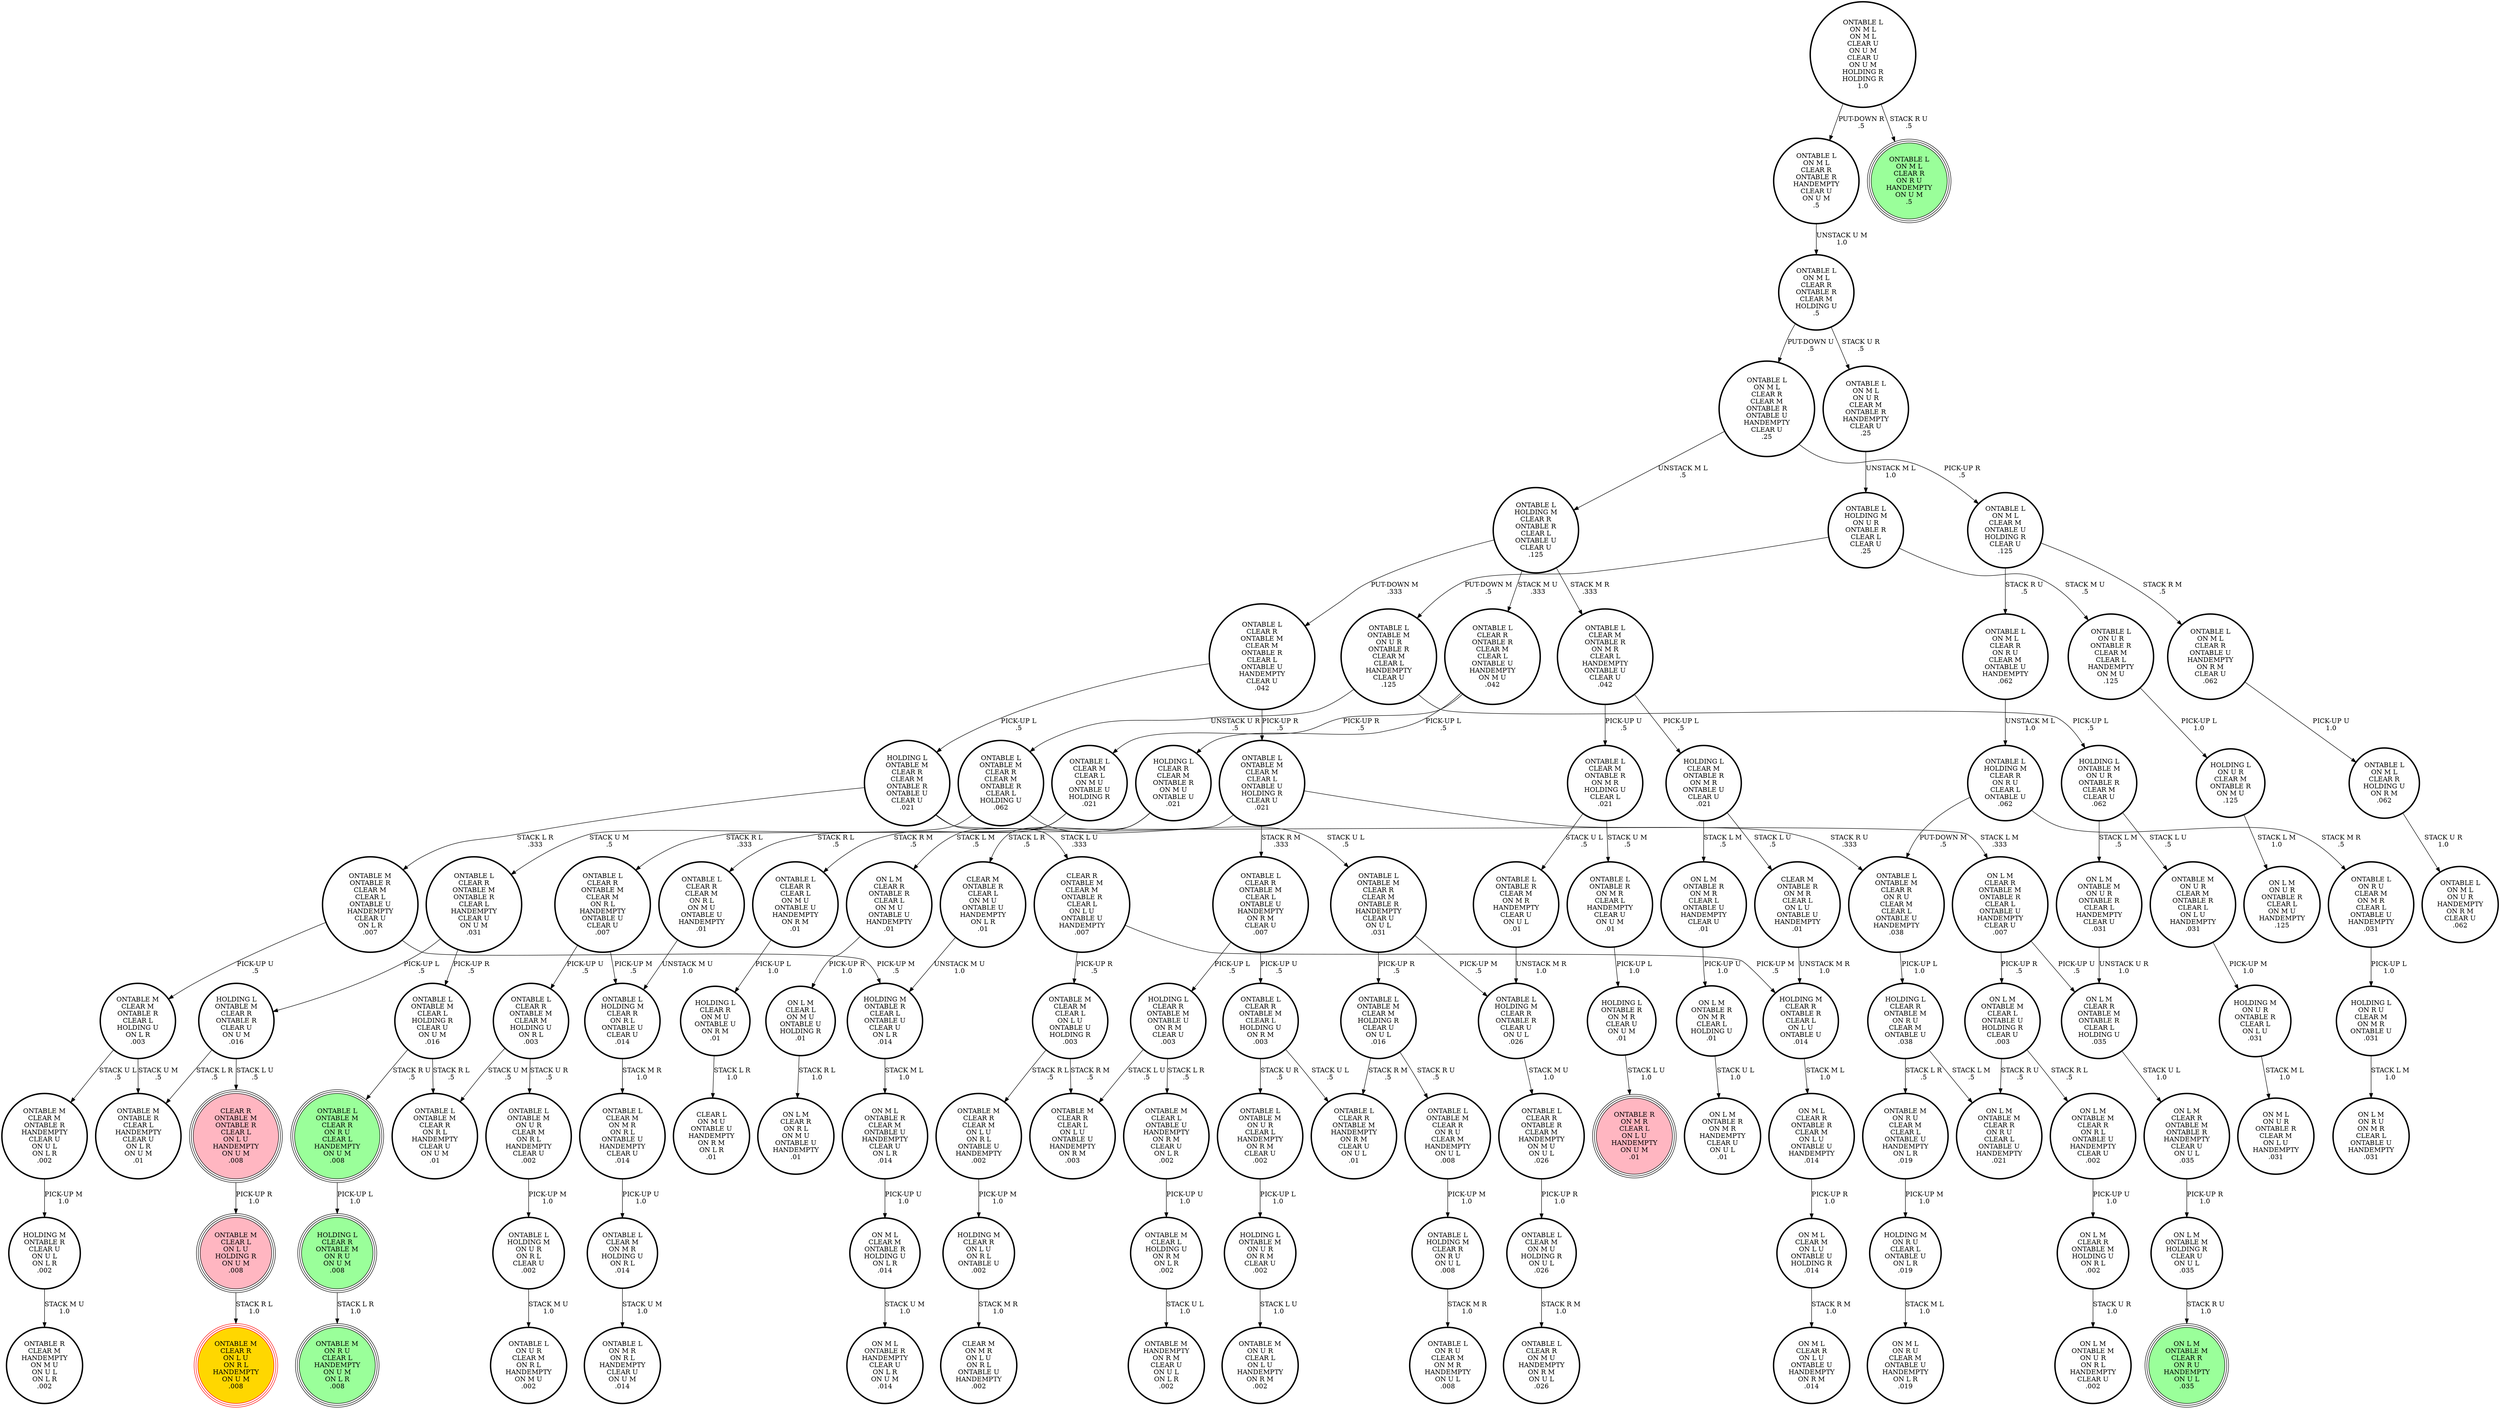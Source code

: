digraph {
"ONTABLE M\nCLEAR M\nONTABLE R\nHANDEMPTY\nCLEAR U\nON U L\nON L R\n.002\n" -> "HOLDING M\nONTABLE R\nCLEAR U\nON U L\nON L R\n.002\n"[label="PICK-UP M\n1.0\n"];
"ON L M\nCLEAR R\nONTABLE M\nONTABLE R\nHANDEMPTY\nCLEAR U\nON U L\n.035\n" -> "ON L M\nONTABLE M\nHOLDING R\nCLEAR U\nON U L\n.035\n"[label="PICK-UP R\n1.0\n"];
"ONTABLE L\nON M L\nCLEAR R\nONTABLE R\nCLEAR M\nHOLDING U\n.5\n" -> "ONTABLE L\nON M L\nON U R\nCLEAR M\nONTABLE R\nHANDEMPTY\nCLEAR U\n.25\n"[label="STACK U R\n.5\n"];
"ONTABLE L\nON M L\nCLEAR R\nONTABLE R\nCLEAR M\nHOLDING U\n.5\n" -> "ONTABLE L\nON M L\nCLEAR R\nCLEAR M\nONTABLE R\nONTABLE U\nHANDEMPTY\nCLEAR U\n.25\n"[label="PUT-DOWN U\n.5\n"];
"ONTABLE M\nCLEAR M\nCLEAR L\nON L U\nONTABLE U\nHOLDING R\n.003\n" -> "ONTABLE M\nCLEAR R\nCLEAR M\nON L U\nON R L\nONTABLE U\nHANDEMPTY\n.002\n"[label="STACK R L\n.5\n"];
"ONTABLE M\nCLEAR M\nCLEAR L\nON L U\nONTABLE U\nHOLDING R\n.003\n" -> "ONTABLE M\nCLEAR R\nCLEAR L\nON L U\nONTABLE U\nHANDEMPTY\nON R M\n.003\n"[label="STACK R M\n.5\n"];
"ON L M\nONTABLE M\nHOLDING R\nCLEAR U\nON U L\n.035\n" -> "ON L M\nONTABLE M\nCLEAR R\nON R U\nHANDEMPTY\nON U L\n.035\n"[label="STACK R U\n1.0\n"];
"ON L M\nCLEAR R\nONTABLE R\nCLEAR L\nON M U\nONTABLE U\nHANDEMPTY\n.01\n" -> "ON L M\nCLEAR L\nON M U\nONTABLE U\nHOLDING R\n.01\n"[label="PICK-UP R\n1.0\n"];
"ONTABLE L\nHOLDING M\nCLEAR R\nON R U\nCLEAR L\nONTABLE U\n.062\n" -> "ONTABLE L\nON R U\nCLEAR M\nON M R\nCLEAR L\nONTABLE U\nHANDEMPTY\n.031\n"[label="STACK M R\n.5\n"];
"ONTABLE L\nHOLDING M\nCLEAR R\nON R U\nCLEAR L\nONTABLE U\n.062\n" -> "ONTABLE L\nONTABLE M\nCLEAR R\nON R U\nCLEAR M\nCLEAR L\nONTABLE U\nHANDEMPTY\n.038\n"[label="PUT-DOWN M\n.5\n"];
"ONTABLE L\nCLEAR R\nONTABLE M\nCLEAR M\nONTABLE R\nCLEAR L\nONTABLE U\nHANDEMPTY\nCLEAR U\n.042\n" -> "ONTABLE L\nONTABLE M\nCLEAR M\nCLEAR L\nONTABLE U\nHOLDING R\nCLEAR U\n.021\n"[label="PICK-UP R\n.5\n"];
"ONTABLE L\nCLEAR R\nONTABLE M\nCLEAR M\nONTABLE R\nCLEAR L\nONTABLE U\nHANDEMPTY\nCLEAR U\n.042\n" -> "HOLDING L\nONTABLE M\nCLEAR R\nCLEAR M\nONTABLE R\nONTABLE U\nCLEAR U\n.021\n"[label="PICK-UP L\n.5\n"];
"ONTABLE L\nONTABLE M\nCLEAR R\nCLEAR M\nONTABLE R\nCLEAR L\nHOLDING U\n.062\n" -> "ONTABLE L\nONTABLE M\nCLEAR R\nCLEAR M\nONTABLE R\nHANDEMPTY\nCLEAR U\nON U L\n.031\n"[label="STACK U L\n.5\n"];
"ONTABLE L\nONTABLE M\nCLEAR R\nCLEAR M\nONTABLE R\nCLEAR L\nHOLDING U\n.062\n" -> "ONTABLE L\nCLEAR R\nONTABLE M\nONTABLE R\nCLEAR L\nHANDEMPTY\nCLEAR U\nON U M\n.031\n"[label="STACK U M\n.5\n"];
"HOLDING L\nONTABLE M\nCLEAR R\nONTABLE R\nCLEAR U\nON U M\n.016\n" -> "ONTABLE M\nONTABLE R\nCLEAR L\nHANDEMPTY\nCLEAR U\nON L R\nON U M\n.01\n"[label="STACK L R\n.5\n"];
"HOLDING L\nONTABLE M\nCLEAR R\nONTABLE R\nCLEAR U\nON U M\n.016\n" -> "CLEAR R\nONTABLE M\nONTABLE R\nCLEAR L\nON L U\nHANDEMPTY\nON U M\n.008\n"[label="STACK L U\n.5\n"];
"HOLDING L\nCLEAR R\nCLEAR M\nONTABLE R\nON M U\nONTABLE U\n.021\n" -> "ON L M\nCLEAR R\nONTABLE R\nCLEAR L\nON M U\nONTABLE U\nHANDEMPTY\n.01\n"[label="STACK L M\n.5\n"];
"HOLDING L\nCLEAR R\nCLEAR M\nONTABLE R\nON M U\nONTABLE U\n.021\n" -> "CLEAR M\nONTABLE R\nCLEAR L\nON M U\nONTABLE U\nHANDEMPTY\nON L R\n.01\n"[label="STACK L R\n.5\n"];
"ONTABLE L\nHOLDING M\nON U R\nON R L\nCLEAR U\n.002\n" -> "ONTABLE L\nON U R\nCLEAR M\nON R L\nHANDEMPTY\nON M U\n.002\n"[label="STACK M U\n1.0\n"];
"HOLDING L\nCLEAR R\nONTABLE M\nON R U\nCLEAR M\nONTABLE U\n.038\n" -> "ONTABLE M\nON R U\nCLEAR M\nCLEAR L\nONTABLE U\nHANDEMPTY\nON L R\n.019\n"[label="STACK L R\n.5\n"];
"HOLDING L\nCLEAR R\nONTABLE M\nON R U\nCLEAR M\nONTABLE U\n.038\n" -> "ON L M\nONTABLE M\nCLEAR R\nON R U\nCLEAR L\nONTABLE U\nHANDEMPTY\n.021\n"[label="STACK L M\n.5\n"];
"HOLDING L\nCLEAR M\nONTABLE R\nON M R\nONTABLE U\nCLEAR U\n.021\n" -> "ON L M\nONTABLE R\nON M R\nCLEAR L\nONTABLE U\nHANDEMPTY\nCLEAR U\n.01\n"[label="STACK L M\n.5\n"];
"HOLDING L\nCLEAR M\nONTABLE R\nON M R\nONTABLE U\nCLEAR U\n.021\n" -> "CLEAR M\nONTABLE R\nON M R\nCLEAR L\nON L U\nONTABLE U\nHANDEMPTY\n.01\n"[label="STACK L U\n.5\n"];
"HOLDING L\nCLEAR R\nON M U\nONTABLE U\nON R M\n.01\n" -> "CLEAR L\nON M U\nONTABLE U\nHANDEMPTY\nON R M\nON L R\n.01\n"[label="STACK L R\n1.0\n"];
"ON L M\nCLEAR R\nONTABLE M\nONTABLE R\nCLEAR L\nHOLDING U\n.035\n" -> "ON L M\nCLEAR R\nONTABLE M\nONTABLE R\nHANDEMPTY\nCLEAR U\nON U L\n.035\n"[label="STACK U L\n1.0\n"];
"HOLDING M\nONTABLE R\nCLEAR U\nON U L\nON L R\n.002\n" -> "ONTABLE R\nCLEAR M\nHANDEMPTY\nON M U\nON U L\nON L R\n.002\n"[label="STACK M U\n1.0\n"];
"ONTABLE L\nONTABLE R\nON M R\nCLEAR L\nHANDEMPTY\nCLEAR U\nON U M\n.01\n" -> "HOLDING L\nONTABLE R\nON M R\nCLEAR U\nON U M\n.01\n"[label="PICK-UP L\n1.0\n"];
"ON M L\nCLEAR M\nON L U\nONTABLE U\nHOLDING R\n.014\n" -> "ON M L\nCLEAR R\nON L U\nONTABLE U\nHANDEMPTY\nON R M\n.014\n"[label="STACK R M\n1.0\n"];
"ONTABLE M\nCLEAR L\nHOLDING U\nON R M\nON L R\n.002\n" -> "ONTABLE M\nHANDEMPTY\nON R M\nCLEAR U\nON U L\nON L R\n.002\n"[label="STACK U L\n1.0\n"];
"CLEAR M\nONTABLE R\nON M R\nCLEAR L\nON L U\nONTABLE U\nHANDEMPTY\n.01\n" -> "HOLDING M\nCLEAR R\nONTABLE R\nCLEAR L\nON L U\nONTABLE U\n.014\n"[label="UNSTACK M R\n1.0\n"];
"ON L M\nONTABLE R\nON M R\nCLEAR L\nONTABLE U\nHANDEMPTY\nCLEAR U\n.01\n" -> "ON L M\nONTABLE R\nON M R\nCLEAR L\nHOLDING U\n.01\n"[label="PICK-UP U\n1.0\n"];
"ONTABLE L\nON M L\nCLEAR R\nCLEAR M\nONTABLE R\nONTABLE U\nHANDEMPTY\nCLEAR U\n.25\n" -> "ONTABLE L\nHOLDING M\nCLEAR R\nONTABLE R\nCLEAR L\nONTABLE U\nCLEAR U\n.125\n"[label="UNSTACK M L\n.5\n"];
"ONTABLE L\nON M L\nCLEAR R\nCLEAR M\nONTABLE R\nONTABLE U\nHANDEMPTY\nCLEAR U\n.25\n" -> "ONTABLE L\nON M L\nCLEAR M\nONTABLE U\nHOLDING R\nCLEAR U\n.125\n"[label="PICK-UP R\n.5\n"];
"HOLDING L\nON R U\nCLEAR M\nON M R\nONTABLE U\n.031\n" -> "ON L M\nON R U\nON M R\nCLEAR L\nONTABLE U\nHANDEMPTY\n.031\n"[label="STACK L M\n1.0\n"];
"ONTABLE M\nCLEAR L\nON L U\nHOLDING R\nON U M\n.008\n" -> "ONTABLE M\nCLEAR R\nON L U\nON R L\nHANDEMPTY\nON U M\n.008\n"[label="STACK R L\n1.0\n"];
"ONTABLE M\nON R U\nCLEAR M\nCLEAR L\nONTABLE U\nHANDEMPTY\nON L R\n.019\n" -> "HOLDING M\nON R U\nCLEAR L\nONTABLE U\nON L R\n.019\n"[label="PICK-UP M\n1.0\n"];
"HOLDING L\nON U R\nCLEAR M\nONTABLE R\nON M U\n.125\n" -> "ON L M\nON U R\nONTABLE R\nCLEAR L\nON M U\nHANDEMPTY\n.125\n"[label="STACK L M\n1.0\n"];
"ONTABLE L\nON M L\nCLEAR R\nONTABLE R\nHANDEMPTY\nCLEAR U\nON U M\n.5\n" -> "ONTABLE L\nON M L\nCLEAR R\nONTABLE R\nCLEAR M\nHOLDING U\n.5\n"[label="UNSTACK U M\n1.0\n"];
"ONTABLE L\nHOLDING M\nON U R\nONTABLE R\nCLEAR L\nCLEAR U\n.25\n" -> "ONTABLE L\nON U R\nONTABLE R\nCLEAR M\nCLEAR L\nHANDEMPTY\nON M U\n.125\n"[label="STACK M U\n.5\n"];
"ONTABLE L\nHOLDING M\nON U R\nONTABLE R\nCLEAR L\nCLEAR U\n.25\n" -> "ONTABLE L\nONTABLE M\nON U R\nONTABLE R\nCLEAR M\nCLEAR L\nHANDEMPTY\nCLEAR U\n.125\n"[label="PUT-DOWN M\n.5\n"];
"ONTABLE L\nCLEAR R\nONTABLE M\nONTABLE R\nCLEAR L\nHANDEMPTY\nCLEAR U\nON U M\n.031\n" -> "ONTABLE L\nONTABLE M\nCLEAR L\nHOLDING R\nCLEAR U\nON U M\n.016\n"[label="PICK-UP R\n.5\n"];
"ONTABLE L\nCLEAR R\nONTABLE M\nONTABLE R\nCLEAR L\nHANDEMPTY\nCLEAR U\nON U M\n.031\n" -> "HOLDING L\nONTABLE M\nCLEAR R\nONTABLE R\nCLEAR U\nON U M\n.016\n"[label="PICK-UP L\n.5\n"];
"ONTABLE L\nON M L\nON M L\nCLEAR U\nON U M\nCLEAR U\nON U M\nHOLDING R\nHOLDING R\n1.0\n" -> "ONTABLE L\nON M L\nCLEAR R\nONTABLE R\nHANDEMPTY\nCLEAR U\nON U M\n.5\n"[label="PUT-DOWN R\n.5\n"];
"ONTABLE L\nON M L\nON M L\nCLEAR U\nON U M\nCLEAR U\nON U M\nHOLDING R\nHOLDING R\n1.0\n" -> "ONTABLE L\nON M L\nCLEAR R\nON R U\nHANDEMPTY\nON U M\n.5\n"[label="STACK R U\n.5\n"];
"ON L M\nONTABLE M\nCLEAR L\nONTABLE U\nHOLDING R\nCLEAR U\n.003\n" -> "ON L M\nONTABLE M\nCLEAR R\nON R U\nCLEAR L\nONTABLE U\nHANDEMPTY\n.021\n"[label="STACK R U\n.5\n"];
"ON L M\nONTABLE M\nCLEAR L\nONTABLE U\nHOLDING R\nCLEAR U\n.003\n" -> "ON L M\nONTABLE M\nCLEAR R\nON R L\nONTABLE U\nHANDEMPTY\nCLEAR U\n.002\n"[label="STACK R L\n.5\n"];
"CLEAR M\nONTABLE R\nCLEAR L\nON M U\nONTABLE U\nHANDEMPTY\nON L R\n.01\n" -> "HOLDING M\nONTABLE R\nCLEAR L\nONTABLE U\nCLEAR U\nON L R\n.014\n"[label="UNSTACK M U\n1.0\n"];
"ONTABLE L\nON M L\nCLEAR R\nHOLDING U\nON R M\n.062\n" -> "ONTABLE L\nON M L\nON U R\nHANDEMPTY\nON R M\nCLEAR U\n.062\n"[label="STACK U R\n1.0\n"];
"ONTABLE L\nONTABLE M\nCLEAR R\nCLEAR M\nONTABLE R\nHANDEMPTY\nCLEAR U\nON U L\n.031\n" -> "ONTABLE L\nONTABLE M\nCLEAR M\nHOLDING R\nCLEAR U\nON U L\n.016\n"[label="PICK-UP R\n.5\n"];
"ONTABLE L\nONTABLE M\nCLEAR R\nCLEAR M\nONTABLE R\nHANDEMPTY\nCLEAR U\nON U L\n.031\n" -> "ONTABLE L\nHOLDING M\nCLEAR R\nONTABLE R\nCLEAR U\nON U L\n.026\n"[label="PICK-UP M\n.5\n"];
"ONTABLE L\nONTABLE M\nCLEAR L\nHOLDING R\nCLEAR U\nON U M\n.016\n" -> "ONTABLE L\nONTABLE M\nCLEAR R\nON R U\nCLEAR L\nHANDEMPTY\nON U M\n.008\n"[label="STACK R U\n.5\n"];
"ONTABLE L\nONTABLE M\nCLEAR L\nHOLDING R\nCLEAR U\nON U M\n.016\n" -> "ONTABLE L\nONTABLE M\nCLEAR R\nON R L\nHANDEMPTY\nCLEAR U\nON U M\n.01\n"[label="STACK R L\n.5\n"];
"ONTABLE M\nCLEAR M\nONTABLE R\nCLEAR L\nHOLDING U\nON L R\n.003\n" -> "ONTABLE M\nONTABLE R\nCLEAR L\nHANDEMPTY\nCLEAR U\nON L R\nON U M\n.01\n"[label="STACK U M\n.5\n"];
"ONTABLE M\nCLEAR M\nONTABLE R\nCLEAR L\nHOLDING U\nON L R\n.003\n" -> "ONTABLE M\nCLEAR M\nONTABLE R\nHANDEMPTY\nCLEAR U\nON U L\nON L R\n.002\n"[label="STACK U L\n.5\n"];
"ONTABLE M\nCLEAR L\nONTABLE U\nHANDEMPTY\nON R M\nCLEAR U\nON L R\n.002\n" -> "ONTABLE M\nCLEAR L\nHOLDING U\nON R M\nON L R\n.002\n"[label="PICK-UP U\n1.0\n"];
"ONTABLE L\nON M L\nON U R\nCLEAR M\nONTABLE R\nHANDEMPTY\nCLEAR U\n.25\n" -> "ONTABLE L\nHOLDING M\nON U R\nONTABLE R\nCLEAR L\nCLEAR U\n.25\n"[label="UNSTACK M L\n1.0\n"];
"ONTABLE L\nCLEAR R\nONTABLE M\nCLEAR M\nON R L\nHANDEMPTY\nONTABLE U\nCLEAR U\n.007\n" -> "ONTABLE L\nHOLDING M\nCLEAR R\nON R L\nONTABLE U\nCLEAR U\n.014\n"[label="PICK-UP M\n.5\n"];
"ONTABLE L\nCLEAR R\nONTABLE M\nCLEAR M\nON R L\nHANDEMPTY\nONTABLE U\nCLEAR U\n.007\n" -> "ONTABLE L\nCLEAR R\nONTABLE M\nCLEAR M\nHOLDING U\nON R L\n.003\n"[label="PICK-UP U\n.5\n"];
"ON L M\nONTABLE R\nON M R\nCLEAR L\nHOLDING U\n.01\n" -> "ON L M\nONTABLE R\nON M R\nHANDEMPTY\nCLEAR U\nON U L\n.01\n"[label="STACK U L\n1.0\n"];
"ONTABLE L\nON M L\nCLEAR R\nON R U\nCLEAR M\nONTABLE U\nHANDEMPTY\n.062\n" -> "ONTABLE L\nHOLDING M\nCLEAR R\nON R U\nCLEAR L\nONTABLE U\n.062\n"[label="UNSTACK M L\n1.0\n"];
"ONTABLE M\nON U R\nCLEAR M\nONTABLE R\nCLEAR L\nON L U\nHANDEMPTY\n.031\n" -> "HOLDING M\nON U R\nONTABLE R\nCLEAR L\nON L U\n.031\n"[label="PICK-UP M\n1.0\n"];
"ONTABLE M\nONTABLE R\nCLEAR M\nCLEAR L\nONTABLE U\nHANDEMPTY\nCLEAR U\nON L R\n.007\n" -> "HOLDING M\nONTABLE R\nCLEAR L\nONTABLE U\nCLEAR U\nON L R\n.014\n"[label="PICK-UP M\n.5\n"];
"ONTABLE M\nONTABLE R\nCLEAR M\nCLEAR L\nONTABLE U\nHANDEMPTY\nCLEAR U\nON L R\n.007\n" -> "ONTABLE M\nCLEAR M\nONTABLE R\nCLEAR L\nHOLDING U\nON L R\n.003\n"[label="PICK-UP U\n.5\n"];
"HOLDING L\nCLEAR R\nONTABLE M\nON R U\nON U M\n.008\n" -> "ONTABLE M\nON R U\nCLEAR L\nHANDEMPTY\nON U M\nON L R\n.008\n"[label="STACK L R\n1.0\n"];
"ONTABLE L\nCLEAR R\nONTABLE R\nCLEAR M\nCLEAR L\nONTABLE U\nHANDEMPTY\nON M U\n.042\n" -> "HOLDING L\nCLEAR R\nCLEAR M\nONTABLE R\nON M U\nONTABLE U\n.021\n"[label="PICK-UP L\n.5\n"];
"ONTABLE L\nCLEAR R\nONTABLE R\nCLEAR M\nCLEAR L\nONTABLE U\nHANDEMPTY\nON M U\n.042\n" -> "ONTABLE L\nCLEAR M\nCLEAR L\nON M U\nONTABLE U\nHOLDING R\n.021\n"[label="PICK-UP R\n.5\n"];
"ONTABLE L\nCLEAR R\nCLEAR M\nON R L\nON M U\nONTABLE U\nHANDEMPTY\n.01\n" -> "ONTABLE L\nHOLDING M\nCLEAR R\nON R L\nONTABLE U\nCLEAR U\n.014\n"[label="UNSTACK M U\n1.0\n"];
"ONTABLE L\nONTABLE M\nCLEAR M\nCLEAR L\nONTABLE U\nHOLDING R\nCLEAR U\n.021\n" -> "ONTABLE L\nCLEAR R\nONTABLE M\nCLEAR M\nON R L\nHANDEMPTY\nONTABLE U\nCLEAR U\n.007\n"[label="STACK R L\n.333\n"];
"ONTABLE L\nONTABLE M\nCLEAR M\nCLEAR L\nONTABLE U\nHOLDING R\nCLEAR U\n.021\n" -> "ONTABLE L\nONTABLE M\nCLEAR R\nON R U\nCLEAR M\nCLEAR L\nONTABLE U\nHANDEMPTY\n.038\n"[label="STACK R U\n.333\n"];
"ONTABLE L\nONTABLE M\nCLEAR M\nCLEAR L\nONTABLE U\nHOLDING R\nCLEAR U\n.021\n" -> "ONTABLE L\nCLEAR R\nONTABLE M\nCLEAR L\nONTABLE U\nHANDEMPTY\nON R M\nCLEAR U\n.007\n"[label="STACK R M\n.333\n"];
"ONTABLE L\nONTABLE M\nCLEAR R\nON R U\nCLEAR M\nHANDEMPTY\nON U L\n.008\n" -> "ONTABLE L\nHOLDING M\nCLEAR R\nON R U\nON U L\n.008\n"[label="PICK-UP M\n1.0\n"];
"CLEAR R\nONTABLE M\nCLEAR M\nONTABLE R\nCLEAR L\nON L U\nONTABLE U\nHANDEMPTY\n.007\n" -> "HOLDING M\nCLEAR R\nONTABLE R\nCLEAR L\nON L U\nONTABLE U\n.014\n"[label="PICK-UP M\n.5\n"];
"CLEAR R\nONTABLE M\nCLEAR M\nONTABLE R\nCLEAR L\nON L U\nONTABLE U\nHANDEMPTY\n.007\n" -> "ONTABLE M\nCLEAR M\nCLEAR L\nON L U\nONTABLE U\nHOLDING R\n.003\n"[label="PICK-UP R\n.5\n"];
"ONTABLE L\nON M L\nCLEAR M\nONTABLE U\nHOLDING R\nCLEAR U\n.125\n" -> "ONTABLE L\nON M L\nCLEAR R\nONTABLE U\nHANDEMPTY\nON R M\nCLEAR U\n.062\n"[label="STACK R M\n.5\n"];
"ONTABLE L\nON M L\nCLEAR M\nONTABLE U\nHOLDING R\nCLEAR U\n.125\n" -> "ONTABLE L\nON M L\nCLEAR R\nON R U\nCLEAR M\nONTABLE U\nHANDEMPTY\n.062\n"[label="STACK R U\n.5\n"];
"ON L M\nONTABLE M\nON U R\nONTABLE R\nCLEAR L\nHANDEMPTY\nCLEAR U\n.031\n" -> "ON L M\nCLEAR R\nONTABLE M\nONTABLE R\nCLEAR L\nHOLDING U\n.035\n"[label="UNSTACK U R\n1.0\n"];
"ONTABLE L\nCLEAR M\nON M R\nON R L\nONTABLE U\nHANDEMPTY\nCLEAR U\n.014\n" -> "ONTABLE L\nCLEAR M\nON M R\nHOLDING U\nON R L\n.014\n"[label="PICK-UP U\n1.0\n"];
"ONTABLE L\nONTABLE M\nON U R\nCLEAR M\nON R L\nHANDEMPTY\nCLEAR U\n.002\n" -> "ONTABLE L\nHOLDING M\nON U R\nON R L\nCLEAR U\n.002\n"[label="PICK-UP M\n1.0\n"];
"HOLDING L\nONTABLE R\nON M R\nCLEAR U\nON U M\n.01\n" -> "ONTABLE R\nON M R\nCLEAR L\nON L U\nHANDEMPTY\nON U M\n.01\n"[label="STACK L U\n1.0\n"];
"ONTABLE L\nCLEAR M\nONTABLE R\nON M R\nCLEAR L\nHANDEMPTY\nONTABLE U\nCLEAR U\n.042\n" -> "ONTABLE L\nCLEAR M\nONTABLE R\nON M R\nHOLDING U\nCLEAR L\n.021\n"[label="PICK-UP U\n.5\n"];
"ONTABLE L\nCLEAR M\nONTABLE R\nON M R\nCLEAR L\nHANDEMPTY\nONTABLE U\nCLEAR U\n.042\n" -> "HOLDING L\nCLEAR M\nONTABLE R\nON M R\nONTABLE U\nCLEAR U\n.021\n"[label="PICK-UP L\n.5\n"];
"ONTABLE L\nON M L\nCLEAR R\nONTABLE U\nHANDEMPTY\nON R M\nCLEAR U\n.062\n" -> "ONTABLE L\nON M L\nCLEAR R\nHOLDING U\nON R M\n.062\n"[label="PICK-UP U\n1.0\n"];
"HOLDING M\nONTABLE R\nCLEAR L\nONTABLE U\nCLEAR U\nON L R\n.014\n" -> "ON M L\nONTABLE R\nCLEAR M\nONTABLE U\nHANDEMPTY\nCLEAR U\nON L R\n.014\n"[label="STACK M L\n1.0\n"];
"ONTABLE L\nCLEAR R\nONTABLE M\nCLEAR M\nHOLDING U\nON R L\n.003\n" -> "ONTABLE L\nONTABLE M\nCLEAR R\nON R L\nHANDEMPTY\nCLEAR U\nON U M\n.01\n"[label="STACK U M\n.5\n"];
"ONTABLE L\nCLEAR R\nONTABLE M\nCLEAR M\nHOLDING U\nON R L\n.003\n" -> "ONTABLE L\nONTABLE M\nON U R\nCLEAR M\nON R L\nHANDEMPTY\nCLEAR U\n.002\n"[label="STACK U R\n.5\n"];
"ONTABLE L\nCLEAR M\nCLEAR L\nON M U\nONTABLE U\nHOLDING R\n.021\n" -> "ONTABLE L\nCLEAR R\nCLEAR M\nON R L\nON M U\nONTABLE U\nHANDEMPTY\n.01\n"[label="STACK R L\n.5\n"];
"ONTABLE L\nCLEAR M\nCLEAR L\nON M U\nONTABLE U\nHOLDING R\n.021\n" -> "ONTABLE L\nCLEAR R\nCLEAR L\nON M U\nONTABLE U\nHANDEMPTY\nON R M\n.01\n"[label="STACK R M\n.5\n"];
"HOLDING L\nCLEAR R\nONTABLE M\nONTABLE U\nON R M\nCLEAR U\n.003\n" -> "ONTABLE M\nCLEAR R\nCLEAR L\nON L U\nONTABLE U\nHANDEMPTY\nON R M\n.003\n"[label="STACK L U\n.5\n"];
"HOLDING L\nCLEAR R\nONTABLE M\nONTABLE U\nON R M\nCLEAR U\n.003\n" -> "ONTABLE M\nCLEAR L\nONTABLE U\nHANDEMPTY\nON R M\nCLEAR U\nON L R\n.002\n"[label="STACK L R\n.5\n"];
"HOLDING M\nON U R\nONTABLE R\nCLEAR L\nON L U\n.031\n" -> "ON M L\nON U R\nONTABLE R\nCLEAR M\nON L U\nHANDEMPTY\n.031\n"[label="STACK M L\n1.0\n"];
"ONTABLE M\nCLEAR R\nCLEAR M\nON L U\nON R L\nONTABLE U\nHANDEMPTY\n.002\n" -> "HOLDING M\nCLEAR R\nON L U\nON R L\nONTABLE U\n.002\n"[label="PICK-UP M\n1.0\n"];
"CLEAR R\nONTABLE M\nONTABLE R\nCLEAR L\nON L U\nHANDEMPTY\nON U M\n.008\n" -> "ONTABLE M\nCLEAR L\nON L U\nHOLDING R\nON U M\n.008\n"[label="PICK-UP R\n1.0\n"];
"ONTABLE L\nONTABLE R\nCLEAR M\nON M R\nHANDEMPTY\nCLEAR U\nON U L\n.01\n" -> "ONTABLE L\nHOLDING M\nCLEAR R\nONTABLE R\nCLEAR U\nON U L\n.026\n"[label="UNSTACK M R\n1.0\n"];
"ONTABLE L\nHOLDING M\nCLEAR R\nONTABLE R\nCLEAR L\nONTABLE U\nCLEAR U\n.125\n" -> "ONTABLE L\nCLEAR M\nONTABLE R\nON M R\nCLEAR L\nHANDEMPTY\nONTABLE U\nCLEAR U\n.042\n"[label="STACK M R\n.333\n"];
"ONTABLE L\nHOLDING M\nCLEAR R\nONTABLE R\nCLEAR L\nONTABLE U\nCLEAR U\n.125\n" -> "ONTABLE L\nCLEAR R\nONTABLE M\nCLEAR M\nONTABLE R\nCLEAR L\nONTABLE U\nHANDEMPTY\nCLEAR U\n.042\n"[label="PUT-DOWN M\n.333\n"];
"ONTABLE L\nHOLDING M\nCLEAR R\nONTABLE R\nCLEAR L\nONTABLE U\nCLEAR U\n.125\n" -> "ONTABLE L\nCLEAR R\nONTABLE R\nCLEAR M\nCLEAR L\nONTABLE U\nHANDEMPTY\nON M U\n.042\n"[label="STACK M U\n.333\n"];
"ONTABLE L\nCLEAR R\nONTABLE M\nCLEAR L\nONTABLE U\nHANDEMPTY\nON R M\nCLEAR U\n.007\n" -> "ONTABLE L\nCLEAR R\nONTABLE M\nCLEAR L\nHOLDING U\nON R M\n.003\n"[label="PICK-UP U\n.5\n"];
"ONTABLE L\nCLEAR R\nONTABLE M\nCLEAR L\nONTABLE U\nHANDEMPTY\nON R M\nCLEAR U\n.007\n" -> "HOLDING L\nCLEAR R\nONTABLE M\nONTABLE U\nON R M\nCLEAR U\n.003\n"[label="PICK-UP L\n.5\n"];
"ON L M\nONTABLE M\nCLEAR R\nON R L\nONTABLE U\nHANDEMPTY\nCLEAR U\n.002\n" -> "ON L M\nCLEAR R\nONTABLE M\nHOLDING U\nON R L\n.002\n"[label="PICK-UP U\n1.0\n"];
"ONTABLE L\nCLEAR R\nCLEAR L\nON M U\nONTABLE U\nHANDEMPTY\nON R M\n.01\n" -> "HOLDING L\nCLEAR R\nON M U\nONTABLE U\nON R M\n.01\n"[label="PICK-UP L\n1.0\n"];
"ON M L\nCLEAR R\nONTABLE R\nCLEAR M\nON L U\nONTABLE U\nHANDEMPTY\n.014\n" -> "ON M L\nCLEAR M\nON L U\nONTABLE U\nHOLDING R\n.014\n"[label="PICK-UP R\n1.0\n"];
"ONTABLE L\nHOLDING M\nCLEAR R\nONTABLE R\nCLEAR U\nON U L\n.026\n" -> "ONTABLE L\nCLEAR R\nONTABLE R\nCLEAR M\nHANDEMPTY\nON M U\nON U L\n.026\n"[label="STACK M U\n1.0\n"];
"ONTABLE L\nCLEAR M\nONTABLE R\nON M R\nHOLDING U\nCLEAR L\n.021\n" -> "ONTABLE L\nONTABLE R\nCLEAR M\nON M R\nHANDEMPTY\nCLEAR U\nON U L\n.01\n"[label="STACK U L\n.5\n"];
"ONTABLE L\nCLEAR M\nONTABLE R\nON M R\nHOLDING U\nCLEAR L\n.021\n" -> "ONTABLE L\nONTABLE R\nON M R\nCLEAR L\nHANDEMPTY\nCLEAR U\nON U M\n.01\n"[label="STACK U M\n.5\n"];
"ONTABLE L\nONTABLE M\nCLEAR R\nON R U\nCLEAR L\nHANDEMPTY\nON U M\n.008\n" -> "HOLDING L\nCLEAR R\nONTABLE M\nON R U\nON U M\n.008\n"[label="PICK-UP L\n1.0\n"];
"ONTABLE L\nON U R\nONTABLE R\nCLEAR M\nCLEAR L\nHANDEMPTY\nON M U\n.125\n" -> "HOLDING L\nON U R\nCLEAR M\nONTABLE R\nON M U\n.125\n"[label="PICK-UP L\n1.0\n"];
"ONTABLE L\nON R U\nCLEAR M\nON M R\nCLEAR L\nONTABLE U\nHANDEMPTY\n.031\n" -> "HOLDING L\nON R U\nCLEAR M\nON M R\nONTABLE U\n.031\n"[label="PICK-UP L\n1.0\n"];
"ONTABLE L\nHOLDING M\nCLEAR R\nON R L\nONTABLE U\nCLEAR U\n.014\n" -> "ONTABLE L\nCLEAR M\nON M R\nON R L\nONTABLE U\nHANDEMPTY\nCLEAR U\n.014\n"[label="STACK M R\n1.0\n"];
"ON L M\nCLEAR R\nONTABLE M\nONTABLE R\nCLEAR L\nONTABLE U\nHANDEMPTY\nCLEAR U\n.007\n" -> "ON L M\nONTABLE M\nCLEAR L\nONTABLE U\nHOLDING R\nCLEAR U\n.003\n"[label="PICK-UP R\n.5\n"];
"ON L M\nCLEAR R\nONTABLE M\nONTABLE R\nCLEAR L\nONTABLE U\nHANDEMPTY\nCLEAR U\n.007\n" -> "ON L M\nCLEAR R\nONTABLE M\nONTABLE R\nCLEAR L\nHOLDING U\n.035\n"[label="PICK-UP U\n.5\n"];
"HOLDING L\nONTABLE M\nON U R\nON R M\nCLEAR U\n.002\n" -> "ONTABLE M\nON U R\nCLEAR L\nON L U\nHANDEMPTY\nON R M\n.002\n"[label="STACK L U\n1.0\n"];
"ONTABLE L\nONTABLE M\nCLEAR R\nON R U\nCLEAR M\nCLEAR L\nONTABLE U\nHANDEMPTY\n.038\n" -> "HOLDING L\nCLEAR R\nONTABLE M\nON R U\nCLEAR M\nONTABLE U\n.038\n"[label="PICK-UP L\n1.0\n"];
"ON M L\nONTABLE R\nCLEAR M\nONTABLE U\nHANDEMPTY\nCLEAR U\nON L R\n.014\n" -> "ON M L\nCLEAR M\nONTABLE R\nHOLDING U\nON L R\n.014\n"[label="PICK-UP U\n1.0\n"];
"ONTABLE L\nONTABLE M\nON U R\nCLEAR L\nHANDEMPTY\nON R M\nCLEAR U\n.002\n" -> "HOLDING L\nONTABLE M\nON U R\nON R M\nCLEAR U\n.002\n"[label="PICK-UP L\n1.0\n"];
"ONTABLE L\nCLEAR R\nONTABLE M\nCLEAR L\nHOLDING U\nON R M\n.003\n" -> "ONTABLE L\nONTABLE M\nON U R\nCLEAR L\nHANDEMPTY\nON R M\nCLEAR U\n.002\n"[label="STACK U R\n.5\n"];
"ONTABLE L\nCLEAR R\nONTABLE M\nCLEAR L\nHOLDING U\nON R M\n.003\n" -> "ONTABLE L\nCLEAR R\nONTABLE M\nHANDEMPTY\nON R M\nCLEAR U\nON U L\n.01\n"[label="STACK U L\n.5\n"];
"HOLDING L\nONTABLE M\nON U R\nONTABLE R\nCLEAR M\nCLEAR U\n.062\n" -> "ONTABLE M\nON U R\nCLEAR M\nONTABLE R\nCLEAR L\nON L U\nHANDEMPTY\n.031\n"[label="STACK L U\n.5\n"];
"HOLDING L\nONTABLE M\nON U R\nONTABLE R\nCLEAR M\nCLEAR U\n.062\n" -> "ON L M\nONTABLE M\nON U R\nONTABLE R\nCLEAR L\nHANDEMPTY\nCLEAR U\n.031\n"[label="STACK L M\n.5\n"];
"ONTABLE L\nHOLDING M\nCLEAR R\nON R U\nON U L\n.008\n" -> "ONTABLE L\nON R U\nCLEAR M\nON M R\nHANDEMPTY\nON U L\n.008\n"[label="STACK M R\n1.0\n"];
"ONTABLE L\nONTABLE M\nON U R\nONTABLE R\nCLEAR M\nCLEAR L\nHANDEMPTY\nCLEAR U\n.125\n" -> "HOLDING L\nONTABLE M\nON U R\nONTABLE R\nCLEAR M\nCLEAR U\n.062\n"[label="PICK-UP L\n.5\n"];
"ONTABLE L\nONTABLE M\nON U R\nONTABLE R\nCLEAR M\nCLEAR L\nHANDEMPTY\nCLEAR U\n.125\n" -> "ONTABLE L\nONTABLE M\nCLEAR R\nCLEAR M\nONTABLE R\nCLEAR L\nHOLDING U\n.062\n"[label="UNSTACK U R\n.5\n"];
"HOLDING L\nONTABLE M\nCLEAR R\nCLEAR M\nONTABLE R\nONTABLE U\nCLEAR U\n.021\n" -> "ONTABLE M\nONTABLE R\nCLEAR M\nCLEAR L\nONTABLE U\nHANDEMPTY\nCLEAR U\nON L R\n.007\n"[label="STACK L R\n.333\n"];
"HOLDING L\nONTABLE M\nCLEAR R\nCLEAR M\nONTABLE R\nONTABLE U\nCLEAR U\n.021\n" -> "ON L M\nCLEAR R\nONTABLE M\nONTABLE R\nCLEAR L\nONTABLE U\nHANDEMPTY\nCLEAR U\n.007\n"[label="STACK L M\n.333\n"];
"HOLDING L\nONTABLE M\nCLEAR R\nCLEAR M\nONTABLE R\nONTABLE U\nCLEAR U\n.021\n" -> "CLEAR R\nONTABLE M\nCLEAR M\nONTABLE R\nCLEAR L\nON L U\nONTABLE U\nHANDEMPTY\n.007\n"[label="STACK L U\n.333\n"];
"ONTABLE L\nONTABLE M\nCLEAR M\nHOLDING R\nCLEAR U\nON U L\n.016\n" -> "ONTABLE L\nCLEAR R\nONTABLE M\nHANDEMPTY\nON R M\nCLEAR U\nON U L\n.01\n"[label="STACK R M\n.5\n"];
"ONTABLE L\nONTABLE M\nCLEAR M\nHOLDING R\nCLEAR U\nON U L\n.016\n" -> "ONTABLE L\nONTABLE M\nCLEAR R\nON R U\nCLEAR M\nHANDEMPTY\nON U L\n.008\n"[label="STACK R U\n.5\n"];
"ON L M\nCLEAR L\nON M U\nONTABLE U\nHOLDING R\n.01\n" -> "ON L M\nCLEAR R\nON R L\nON M U\nONTABLE U\nHANDEMPTY\n.01\n"[label="STACK R L\n1.0\n"];
"ONTABLE L\nCLEAR R\nONTABLE R\nCLEAR M\nHANDEMPTY\nON M U\nON U L\n.026\n" -> "ONTABLE L\nCLEAR M\nON M U\nHOLDING R\nON U L\n.026\n"[label="PICK-UP R\n1.0\n"];
"HOLDING M\nCLEAR R\nONTABLE R\nCLEAR L\nON L U\nONTABLE U\n.014\n" -> "ON M L\nCLEAR R\nONTABLE R\nCLEAR M\nON L U\nONTABLE U\nHANDEMPTY\n.014\n"[label="STACK M L\n1.0\n"];
"ONTABLE L\nCLEAR M\nON M U\nHOLDING R\nON U L\n.026\n" -> "ONTABLE L\nCLEAR R\nON M U\nHANDEMPTY\nON R M\nON U L\n.026\n"[label="STACK R M\n1.0\n"];
"ON L M\nCLEAR R\nONTABLE M\nHOLDING U\nON R L\n.002\n" -> "ON L M\nONTABLE M\nON U R\nON R L\nHANDEMPTY\nCLEAR U\n.002\n"[label="STACK U R\n1.0\n"];
"ON M L\nCLEAR M\nONTABLE R\nHOLDING U\nON L R\n.014\n" -> "ON M L\nONTABLE R\nHANDEMPTY\nCLEAR U\nON L R\nON U M\n.014\n"[label="STACK U M\n1.0\n"];
"ONTABLE L\nCLEAR M\nON M R\nHOLDING U\nON R L\n.014\n" -> "ONTABLE L\nON M R\nON R L\nHANDEMPTY\nCLEAR U\nON U M\n.014\n"[label="STACK U M\n1.0\n"];
"HOLDING M\nCLEAR R\nON L U\nON R L\nONTABLE U\n.002\n" -> "CLEAR M\nON M R\nON L U\nON R L\nONTABLE U\nHANDEMPTY\n.002\n"[label="STACK M R\n1.0\n"];
"HOLDING M\nON R U\nCLEAR L\nONTABLE U\nON L R\n.019\n" -> "ON M L\nON R U\nCLEAR M\nONTABLE U\nHANDEMPTY\nON L R\n.019\n"[label="STACK M L\n1.0\n"];
"ONTABLE L\nCLEAR R\nONTABLE M\nHANDEMPTY\nON R M\nCLEAR U\nON U L\n.01\n" [shape=circle, penwidth=3];
"ON M L\nCLEAR R\nON L U\nONTABLE U\nHANDEMPTY\nON R M\n.014\n" [shape=circle, penwidth=3];
"ON L M\nONTABLE M\nON U R\nON R L\nHANDEMPTY\nCLEAR U\n.002\n" [shape=circle, penwidth=3];
"ONTABLE R\nCLEAR M\nHANDEMPTY\nON M U\nON U L\nON L R\n.002\n" [shape=circle, penwidth=3];
"CLEAR M\nON M R\nON L U\nON R L\nONTABLE U\nHANDEMPTY\n.002\n" [shape=circle, penwidth=3];
"ONTABLE L\nON M L\nCLEAR R\nON R U\nHANDEMPTY\nON U M\n.5\n" [shape=circle, style=filled, fillcolor=palegreen1, peripheries=3];
"ON M L\nONTABLE R\nHANDEMPTY\nCLEAR U\nON L R\nON U M\n.014\n" [shape=circle, penwidth=3];
"ONTABLE M\nON R U\nCLEAR L\nHANDEMPTY\nON U M\nON L R\n.008\n" [shape=circle, style=filled, fillcolor=palegreen1, peripheries=3];
"ON L M\nON R U\nON M R\nCLEAR L\nONTABLE U\nHANDEMPTY\n.031\n" [shape=circle, penwidth=3];
"ON M L\nON U R\nONTABLE R\nCLEAR M\nON L U\nHANDEMPTY\n.031\n" [shape=circle, penwidth=3];
"ONTABLE M\nON U R\nCLEAR L\nON L U\nHANDEMPTY\nON R M\n.002\n" [shape=circle, penwidth=3];
"ON L M\nONTABLE M\nCLEAR R\nON R U\nCLEAR L\nONTABLE U\nHANDEMPTY\n.021\n" [shape=circle, penwidth=3];
"ONTABLE M\nCLEAR R\nCLEAR L\nON L U\nONTABLE U\nHANDEMPTY\nON R M\n.003\n" [shape=circle, penwidth=3];
"ONTABLE M\nONTABLE R\nCLEAR L\nHANDEMPTY\nCLEAR U\nON L R\nON U M\n.01\n" [shape=circle, penwidth=3];
"ON L M\nONTABLE R\nON M R\nHANDEMPTY\nCLEAR U\nON U L\n.01\n" [shape=circle, penwidth=3];
"ONTABLE L\nON M R\nON R L\nHANDEMPTY\nCLEAR U\nON U M\n.014\n" [shape=circle, penwidth=3];
"ONTABLE L\nONTABLE M\nCLEAR R\nON R L\nHANDEMPTY\nCLEAR U\nON U M\n.01\n" [shape=circle, penwidth=3];
"ONTABLE L\nON M L\nON U R\nHANDEMPTY\nON R M\nCLEAR U\n.062\n" [shape=circle, penwidth=3];
"ON M L\nON R U\nCLEAR M\nONTABLE U\nHANDEMPTY\nON L R\n.019\n" [shape=circle, penwidth=3];
"ON L M\nON U R\nONTABLE R\nCLEAR L\nON M U\nHANDEMPTY\n.125\n" [shape=circle, penwidth=3];
"ON L M\nCLEAR R\nON R L\nON M U\nONTABLE U\nHANDEMPTY\n.01\n" [shape=circle, penwidth=3];
"ON L M\nONTABLE M\nCLEAR R\nON R U\nHANDEMPTY\nON U L\n.035\n" [shape=circle, style=filled, fillcolor=palegreen1, peripheries=3];
"ONTABLE L\nON R U\nCLEAR M\nON M R\nHANDEMPTY\nON U L\n.008\n" [shape=circle, penwidth=3];
"ONTABLE R\nON M R\nCLEAR L\nON L U\nHANDEMPTY\nON U M\n.01\n" [shape=circle, style=filled, fillcolor=lightpink, peripheries=3];
"ONTABLE L\nON U R\nCLEAR M\nON R L\nHANDEMPTY\nON M U\n.002\n" [shape=circle, penwidth=3];
"CLEAR L\nON M U\nONTABLE U\nHANDEMPTY\nON R M\nON L R\n.01\n" [shape=circle, penwidth=3];
"ONTABLE L\nCLEAR R\nON M U\nHANDEMPTY\nON R M\nON U L\n.026\n" [shape=circle, penwidth=3];
"ONTABLE M\nHANDEMPTY\nON R M\nCLEAR U\nON U L\nON L R\n.002\n" [shape=circle, penwidth=3];
"ONTABLE M\nCLEAR R\nON L U\nON R L\nHANDEMPTY\nON U M\n.008\n" [shape=circle, style=filled color=red, fillcolor=gold, peripheries=3];
"ONTABLE M\nONTABLE R\nCLEAR M\nCLEAR L\nONTABLE U\nHANDEMPTY\nCLEAR U\nON L R\n.007\n" [shape=circle, penwidth=3];
"CLEAR M\nONTABLE R\nON M R\nCLEAR L\nON L U\nONTABLE U\nHANDEMPTY\n.01\n" [shape=circle, penwidth=3];
"ONTABLE L\nCLEAR R\nONTABLE R\nCLEAR M\nHANDEMPTY\nON M U\nON U L\n.026\n" [shape=circle, penwidth=3];
"ONTABLE L\nCLEAR R\nONTABLE M\nHANDEMPTY\nON R M\nCLEAR U\nON U L\n.01\n" [shape=circle, penwidth=3];
"ON L M\nONTABLE M\nCLEAR R\nON R L\nONTABLE U\nHANDEMPTY\nCLEAR U\n.002\n" [shape=circle, penwidth=3];
"ONTABLE L\nCLEAR M\nON M R\nHOLDING U\nON R L\n.014\n" [shape=circle, penwidth=3];
"ONTABLE L\nON M L\nCLEAR R\nON R U\nCLEAR M\nONTABLE U\nHANDEMPTY\n.062\n" [shape=circle, penwidth=3];
"ONTABLE L\nONTABLE M\nON U R\nCLEAR L\nHANDEMPTY\nON R M\nCLEAR U\n.002\n" [shape=circle, penwidth=3];
"ONTABLE L\nCLEAR M\nON M R\nON R L\nONTABLE U\nHANDEMPTY\nCLEAR U\n.014\n" [shape=circle, penwidth=3];
"ON M L\nCLEAR R\nON L U\nONTABLE U\nHANDEMPTY\nON R M\n.014\n" [shape=circle, penwidth=3];
"HOLDING M\nONTABLE R\nCLEAR U\nON U L\nON L R\n.002\n" [shape=circle, penwidth=3];
"ONTABLE L\nCLEAR M\nON M U\nHOLDING R\nON U L\n.026\n" [shape=circle, penwidth=3];
"ON L M\nONTABLE M\nON U R\nON R L\nHANDEMPTY\nCLEAR U\n.002\n" [shape=circle, penwidth=3];
"ONTABLE L\nONTABLE M\nCLEAR L\nHOLDING R\nCLEAR U\nON U M\n.016\n" [shape=circle, penwidth=3];
"ONTABLE L\nCLEAR R\nCLEAR L\nON M U\nONTABLE U\nHANDEMPTY\nON R M\n.01\n" [shape=circle, penwidth=3];
"HOLDING L\nCLEAR R\nON M U\nONTABLE U\nON R M\n.01\n" [shape=circle, penwidth=3];
"ONTABLE L\nON M L\nON M L\nCLEAR U\nON U M\nCLEAR U\nON U M\nHOLDING R\nHOLDING R\n1.0\n" [shape=circle, penwidth=3];
"ONTABLE L\nHOLDING M\nCLEAR R\nONTABLE R\nCLEAR L\nONTABLE U\nCLEAR U\n.125\n" [shape=circle, penwidth=3];
"ONTABLE L\nCLEAR R\nONTABLE M\nCLEAR L\nONTABLE U\nHANDEMPTY\nON R M\nCLEAR U\n.007\n" [shape=circle, penwidth=3];
"ONTABLE L\nCLEAR R\nONTABLE M\nCLEAR M\nHOLDING U\nON R L\n.003\n" [shape=circle, penwidth=3];
"HOLDING L\nONTABLE R\nON M R\nCLEAR U\nON U M\n.01\n" [shape=circle, penwidth=3];
"ONTABLE R\nCLEAR M\nHANDEMPTY\nON M U\nON U L\nON L R\n.002\n" [shape=circle, penwidth=3];
"HOLDING L\nONTABLE M\nCLEAR R\nCLEAR M\nONTABLE R\nONTABLE U\nCLEAR U\n.021\n" [shape=circle, penwidth=3];
"CLEAR M\nON M R\nON L U\nON R L\nONTABLE U\nHANDEMPTY\n.002\n" [shape=circle, penwidth=3];
"ON M L\nCLEAR M\nON L U\nONTABLE U\nHOLDING R\n.014\n" [shape=circle, penwidth=3];
"ON L M\nCLEAR L\nON M U\nONTABLE U\nHOLDING R\n.01\n" [shape=circle, penwidth=3];
"ON M L\nONTABLE R\nCLEAR M\nONTABLE U\nHANDEMPTY\nCLEAR U\nON L R\n.014\n" [shape=circle, penwidth=3];
"HOLDING L\nONTABLE M\nON U R\nON R M\nCLEAR U\n.002\n" [shape=circle, penwidth=3];
"ON L M\nONTABLE R\nON M R\nCLEAR L\nONTABLE U\nHANDEMPTY\nCLEAR U\n.01\n" [shape=circle, penwidth=3];
"ONTABLE L\nONTABLE M\nCLEAR M\nHOLDING R\nCLEAR U\nON U L\n.016\n" [shape=circle, penwidth=3];
"ONTABLE L\nCLEAR R\nONTABLE M\nCLEAR L\nHOLDING U\nON R M\n.003\n" [shape=circle, penwidth=3];
"CLEAR R\nONTABLE M\nCLEAR M\nONTABLE R\nCLEAR L\nON L U\nONTABLE U\nHANDEMPTY\n.007\n" [shape=circle, penwidth=3];
"ONTABLE L\nON M L\nCLEAR R\nON R U\nHANDEMPTY\nON U M\n.5\n" [shape=circle, style=filled, fillcolor=palegreen1, peripheries=3];
"ON M L\nONTABLE R\nHANDEMPTY\nCLEAR U\nON L R\nON U M\n.014\n" [shape=circle, penwidth=3];
"ONTABLE L\nCLEAR R\nONTABLE R\nCLEAR M\nCLEAR L\nONTABLE U\nHANDEMPTY\nON M U\n.042\n" [shape=circle, penwidth=3];
"ON L M\nONTABLE M\nCLEAR L\nONTABLE U\nHOLDING R\nCLEAR U\n.003\n" [shape=circle, penwidth=3];
"CLEAR R\nONTABLE M\nONTABLE R\nCLEAR L\nON L U\nHANDEMPTY\nON U M\n.008\n" [shape=circle, style=filled, fillcolor=lightpink, peripheries=3];
"ONTABLE M\nCLEAR M\nCLEAR L\nON L U\nONTABLE U\nHOLDING R\n.003\n" [shape=circle, penwidth=3];
"ON L M\nONTABLE R\nON M R\nCLEAR L\nHOLDING U\n.01\n" [shape=circle, penwidth=3];
"HOLDING L\nONTABLE M\nON U R\nONTABLE R\nCLEAR M\nCLEAR U\n.062\n" [shape=circle, penwidth=3];
"ONTABLE M\nON R U\nCLEAR L\nHANDEMPTY\nON U M\nON L R\n.008\n" [shape=circle, style=filled, fillcolor=palegreen1, peripheries=3];
"HOLDING L\nCLEAR R\nONTABLE M\nONTABLE U\nON R M\nCLEAR U\n.003\n" [shape=circle, penwidth=3];
"ONTABLE L\nON R U\nCLEAR M\nON M R\nCLEAR L\nONTABLE U\nHANDEMPTY\n.031\n" [shape=circle, penwidth=3];
"ONTABLE L\nCLEAR R\nONTABLE M\nONTABLE R\nCLEAR L\nHANDEMPTY\nCLEAR U\nON U M\n.031\n" [shape=circle, penwidth=3];
"HOLDING M\nCLEAR R\nONTABLE R\nCLEAR L\nON L U\nONTABLE U\n.014\n" [shape=circle, penwidth=3];
"HOLDING L\nON U R\nCLEAR M\nONTABLE R\nON M U\n.125\n" [shape=circle, penwidth=3];
"ON L M\nCLEAR R\nONTABLE M\nONTABLE R\nCLEAR L\nHOLDING U\n.035\n" [shape=circle, penwidth=3];
"ON L M\nON R U\nON M R\nCLEAR L\nONTABLE U\nHANDEMPTY\n.031\n" [shape=circle, penwidth=3];
"HOLDING M\nON R U\nCLEAR L\nONTABLE U\nON L R\n.019\n" [shape=circle, penwidth=3];
"ONTABLE L\nONTABLE M\nCLEAR R\nCLEAR M\nONTABLE R\nCLEAR L\nHOLDING U\n.062\n" [shape=circle, penwidth=3];
"ONTABLE L\nHOLDING M\nCLEAR R\nON R U\nCLEAR L\nONTABLE U\n.062\n" [shape=circle, penwidth=3];
"ON M L\nON U R\nONTABLE R\nCLEAR M\nON L U\nHANDEMPTY\n.031\n" [shape=circle, penwidth=3];
"ONTABLE M\nON U R\nCLEAR L\nON L U\nHANDEMPTY\nON R M\n.002\n" [shape=circle, penwidth=3];
"ON L M\nONTABLE M\nCLEAR R\nON R U\nCLEAR L\nONTABLE U\nHANDEMPTY\n.021\n" [shape=circle, penwidth=3];
"HOLDING L\nCLEAR R\nCLEAR M\nONTABLE R\nON M U\nONTABLE U\n.021\n" [shape=circle, penwidth=3];
"ONTABLE M\nCLEAR M\nONTABLE R\nHANDEMPTY\nCLEAR U\nON U L\nON L R\n.002\n" [shape=circle, penwidth=3];
"ONTABLE L\nHOLDING M\nCLEAR R\nON R L\nONTABLE U\nCLEAR U\n.014\n" [shape=circle, penwidth=3];
"ONTABLE L\nCLEAR M\nONTABLE R\nON M R\nHOLDING U\nCLEAR L\n.021\n" [shape=circle, penwidth=3];
"ONTABLE L\nCLEAR R\nCLEAR M\nON R L\nON M U\nONTABLE U\nHANDEMPTY\n.01\n" [shape=circle, penwidth=3];
"ONTABLE L\nONTABLE M\nON U R\nCLEAR M\nON R L\nHANDEMPTY\nCLEAR U\n.002\n" [shape=circle, penwidth=3];
"ONTABLE M\nCLEAR R\nCLEAR L\nON L U\nONTABLE U\nHANDEMPTY\nON R M\n.003\n" [shape=circle, penwidth=3];
"ONTABLE L\nHOLDING M\nCLEAR R\nON R U\nON U L\n.008\n" [shape=circle, penwidth=3];
"ONTABLE M\nCLEAR L\nON L U\nHOLDING R\nON U M\n.008\n" [shape=circle, style=filled, fillcolor=lightpink, peripheries=3];
"ONTABLE L\nONTABLE M\nCLEAR R\nON R U\nCLEAR L\nHANDEMPTY\nON U M\n.008\n" [shape=circle, style=filled, fillcolor=palegreen1, peripheries=3];
"ONTABLE L\nONTABLE M\nCLEAR M\nCLEAR L\nONTABLE U\nHOLDING R\nCLEAR U\n.021\n" [shape=circle, penwidth=3];
"CLEAR M\nONTABLE R\nCLEAR L\nON M U\nONTABLE U\nHANDEMPTY\nON L R\n.01\n" [shape=circle, penwidth=3];
"HOLDING L\nONTABLE M\nCLEAR R\nONTABLE R\nCLEAR U\nON U M\n.016\n" [shape=circle, penwidth=3];
"ONTABLE M\nONTABLE R\nCLEAR L\nHANDEMPTY\nCLEAR U\nON L R\nON U M\n.01\n" [shape=circle, penwidth=3];
"ONTABLE L\nCLEAR M\nONTABLE R\nON M R\nCLEAR L\nHANDEMPTY\nONTABLE U\nCLEAR U\n.042\n" [shape=circle, penwidth=3];
"ON L M\nONTABLE M\nHOLDING R\nCLEAR U\nON U L\n.035\n" [shape=circle, penwidth=3];
"ON L M\nONTABLE R\nON M R\nHANDEMPTY\nCLEAR U\nON U L\n.01\n" [shape=circle, penwidth=3];
"ONTABLE L\nON M L\nCLEAR R\nONTABLE U\nHANDEMPTY\nON R M\nCLEAR U\n.062\n" [shape=circle, penwidth=3];
"ONTABLE L\nON M L\nON U R\nCLEAR M\nONTABLE R\nHANDEMPTY\nCLEAR U\n.25\n" [shape=circle, penwidth=3];
"HOLDING L\nCLEAR M\nONTABLE R\nON M R\nONTABLE U\nCLEAR U\n.021\n" [shape=circle, penwidth=3];
"ONTABLE L\nHOLDING M\nON U R\nONTABLE R\nCLEAR L\nCLEAR U\n.25\n" [shape=circle, penwidth=3];
"ONTABLE L\nON M R\nON R L\nHANDEMPTY\nCLEAR U\nON U M\n.014\n" [shape=circle, penwidth=3];
"ONTABLE L\nONTABLE M\nCLEAR R\nCLEAR M\nONTABLE R\nHANDEMPTY\nCLEAR U\nON U L\n.031\n" [shape=circle, penwidth=3];
"ONTABLE L\nHOLDING M\nCLEAR R\nONTABLE R\nCLEAR U\nON U L\n.026\n" [shape=circle, penwidth=3];
"HOLDING M\nON U R\nONTABLE R\nCLEAR L\nON L U\n.031\n" [shape=circle, penwidth=3];
"ONTABLE L\nONTABLE M\nCLEAR R\nON R L\nHANDEMPTY\nCLEAR U\nON U M\n.01\n" [shape=circle, penwidth=3];
"ONTABLE L\nONTABLE M\nCLEAR R\nON R U\nCLEAR M\nHANDEMPTY\nON U L\n.008\n" [shape=circle, penwidth=3];
"ONTABLE L\nON M L\nON U R\nHANDEMPTY\nON R M\nCLEAR U\n.062\n" [shape=circle, penwidth=3];
"ON M L\nCLEAR R\nONTABLE R\nCLEAR M\nON L U\nONTABLE U\nHANDEMPTY\n.014\n" [shape=circle, penwidth=3];
"ONTABLE M\nCLEAR R\nCLEAR M\nON L U\nON R L\nONTABLE U\nHANDEMPTY\n.002\n" [shape=circle, penwidth=3];
"ON M L\nCLEAR M\nONTABLE R\nHOLDING U\nON L R\n.014\n" [shape=circle, penwidth=3];
"HOLDING M\nONTABLE R\nCLEAR L\nONTABLE U\nCLEAR U\nON L R\n.014\n" [shape=circle, penwidth=3];
"ON M L\nON R U\nCLEAR M\nONTABLE U\nHANDEMPTY\nON L R\n.019\n" [shape=circle, penwidth=3];
"ONTABLE L\nON M L\nCLEAR R\nCLEAR M\nONTABLE R\nONTABLE U\nHANDEMPTY\nCLEAR U\n.25\n" [shape=circle, penwidth=3];
"ONTABLE L\nCLEAR R\nONTABLE M\nCLEAR M\nON R L\nHANDEMPTY\nONTABLE U\nCLEAR U\n.007\n" [shape=circle, penwidth=3];
"ONTABLE L\nONTABLE R\nON M R\nCLEAR L\nHANDEMPTY\nCLEAR U\nON U M\n.01\n" [shape=circle, penwidth=3];
"ON L M\nCLEAR R\nONTABLE M\nONTABLE R\nCLEAR L\nONTABLE U\nHANDEMPTY\nCLEAR U\n.007\n" [shape=circle, penwidth=3];
"ONTABLE L\nON M L\nCLEAR M\nONTABLE U\nHOLDING R\nCLEAR U\n.125\n" [shape=circle, penwidth=3];
"ON L M\nON U R\nONTABLE R\nCLEAR L\nON M U\nHANDEMPTY\n.125\n" [shape=circle, penwidth=3];
"ONTABLE L\nCLEAR R\nONTABLE M\nCLEAR M\nONTABLE R\nCLEAR L\nONTABLE U\nHANDEMPTY\nCLEAR U\n.042\n" [shape=circle, penwidth=3];
"ONTABLE L\nHOLDING M\nON U R\nON R L\nCLEAR U\n.002\n" [shape=circle, penwidth=3];
"ON L M\nCLEAR R\nON R L\nON M U\nONTABLE U\nHANDEMPTY\n.01\n" [shape=circle, penwidth=3];
"ONTABLE L\nON U R\nONTABLE R\nCLEAR M\nCLEAR L\nHANDEMPTY\nON M U\n.125\n" [shape=circle, penwidth=3];
"HOLDING M\nCLEAR R\nON L U\nON R L\nONTABLE U\n.002\n" [shape=circle, penwidth=3];
"ONTABLE L\nONTABLE R\nCLEAR M\nON M R\nHANDEMPTY\nCLEAR U\nON U L\n.01\n" [shape=circle, penwidth=3];
"HOLDING L\nON R U\nCLEAR M\nON M R\nONTABLE U\n.031\n" [shape=circle, penwidth=3];
"ONTABLE L\nON M L\nCLEAR R\nONTABLE R\nHANDEMPTY\nCLEAR U\nON U M\n.5\n" [shape=circle, penwidth=3];
"ON L M\nCLEAR R\nONTABLE M\nHOLDING U\nON R L\n.002\n" [shape=circle, penwidth=3];
"ONTABLE L\nONTABLE M\nCLEAR R\nON R U\nCLEAR M\nCLEAR L\nONTABLE U\nHANDEMPTY\n.038\n" [shape=circle, penwidth=3];
"ONTABLE L\nON M L\nCLEAR R\nONTABLE R\nCLEAR M\nHOLDING U\n.5\n" [shape=circle, penwidth=3];
"ONTABLE M\nCLEAR M\nONTABLE R\nCLEAR L\nHOLDING U\nON L R\n.003\n" [shape=circle, penwidth=3];
"ON L M\nONTABLE M\nCLEAR R\nON R U\nHANDEMPTY\nON U L\n.035\n" [shape=circle, style=filled, fillcolor=palegreen1, peripheries=3];
"ONTABLE L\nON R U\nCLEAR M\nON M R\nHANDEMPTY\nON U L\n.008\n" [shape=circle, penwidth=3];
"ONTABLE M\nON U R\nCLEAR M\nONTABLE R\nCLEAR L\nON L U\nHANDEMPTY\n.031\n" [shape=circle, penwidth=3];
"ONTABLE R\nON M R\nCLEAR L\nON L U\nHANDEMPTY\nON U M\n.01\n" [shape=circle, style=filled, fillcolor=lightpink, peripheries=3];
"ONTABLE M\nCLEAR L\nONTABLE U\nHANDEMPTY\nON R M\nCLEAR U\nON L R\n.002\n" [shape=circle, penwidth=3];
"ONTABLE L\nON U R\nCLEAR M\nON R L\nHANDEMPTY\nON M U\n.002\n" [shape=circle, penwidth=3];
"ONTABLE L\nON M L\nCLEAR R\nHOLDING U\nON R M\n.062\n" [shape=circle, penwidth=3];
"CLEAR L\nON M U\nONTABLE U\nHANDEMPTY\nON R M\nON L R\n.01\n" [shape=circle, penwidth=3];
"ONTABLE L\nONTABLE M\nON U R\nONTABLE R\nCLEAR M\nCLEAR L\nHANDEMPTY\nCLEAR U\n.125\n" [shape=circle, penwidth=3];
"HOLDING L\nCLEAR R\nONTABLE M\nON R U\nON U M\n.008\n" [shape=circle, style=filled, fillcolor=palegreen1, peripheries=3];
"ONTABLE M\nCLEAR L\nHOLDING U\nON R M\nON L R\n.002\n" [shape=circle, penwidth=3];
"ON L M\nCLEAR R\nONTABLE R\nCLEAR L\nON M U\nONTABLE U\nHANDEMPTY\n.01\n" [shape=circle, penwidth=3];
"HOLDING L\nCLEAR R\nONTABLE M\nON R U\nCLEAR M\nONTABLE U\n.038\n" [shape=circle, penwidth=3];
"ONTABLE L\nCLEAR R\nON M U\nHANDEMPTY\nON R M\nON U L\n.026\n" [shape=circle, penwidth=3];
"ON L M\nONTABLE M\nON U R\nONTABLE R\nCLEAR L\nHANDEMPTY\nCLEAR U\n.031\n" [shape=circle, penwidth=3];
"ON L M\nCLEAR R\nONTABLE M\nONTABLE R\nHANDEMPTY\nCLEAR U\nON U L\n.035\n" [shape=circle, penwidth=3];
"ONTABLE M\nHANDEMPTY\nON R M\nCLEAR U\nON U L\nON L R\n.002\n" [shape=circle, penwidth=3];
"ONTABLE M\nCLEAR R\nON L U\nON R L\nHANDEMPTY\nON U M\n.008\n" [shape=circle, style=filled color=red, fillcolor=gold, peripheries=3];
"ONTABLE L\nCLEAR M\nCLEAR L\nON M U\nONTABLE U\nHOLDING R\n.021\n" [shape=circle, penwidth=3];
"ONTABLE M\nON R U\nCLEAR M\nCLEAR L\nONTABLE U\nHANDEMPTY\nON L R\n.019\n" [shape=circle, penwidth=3];
}
